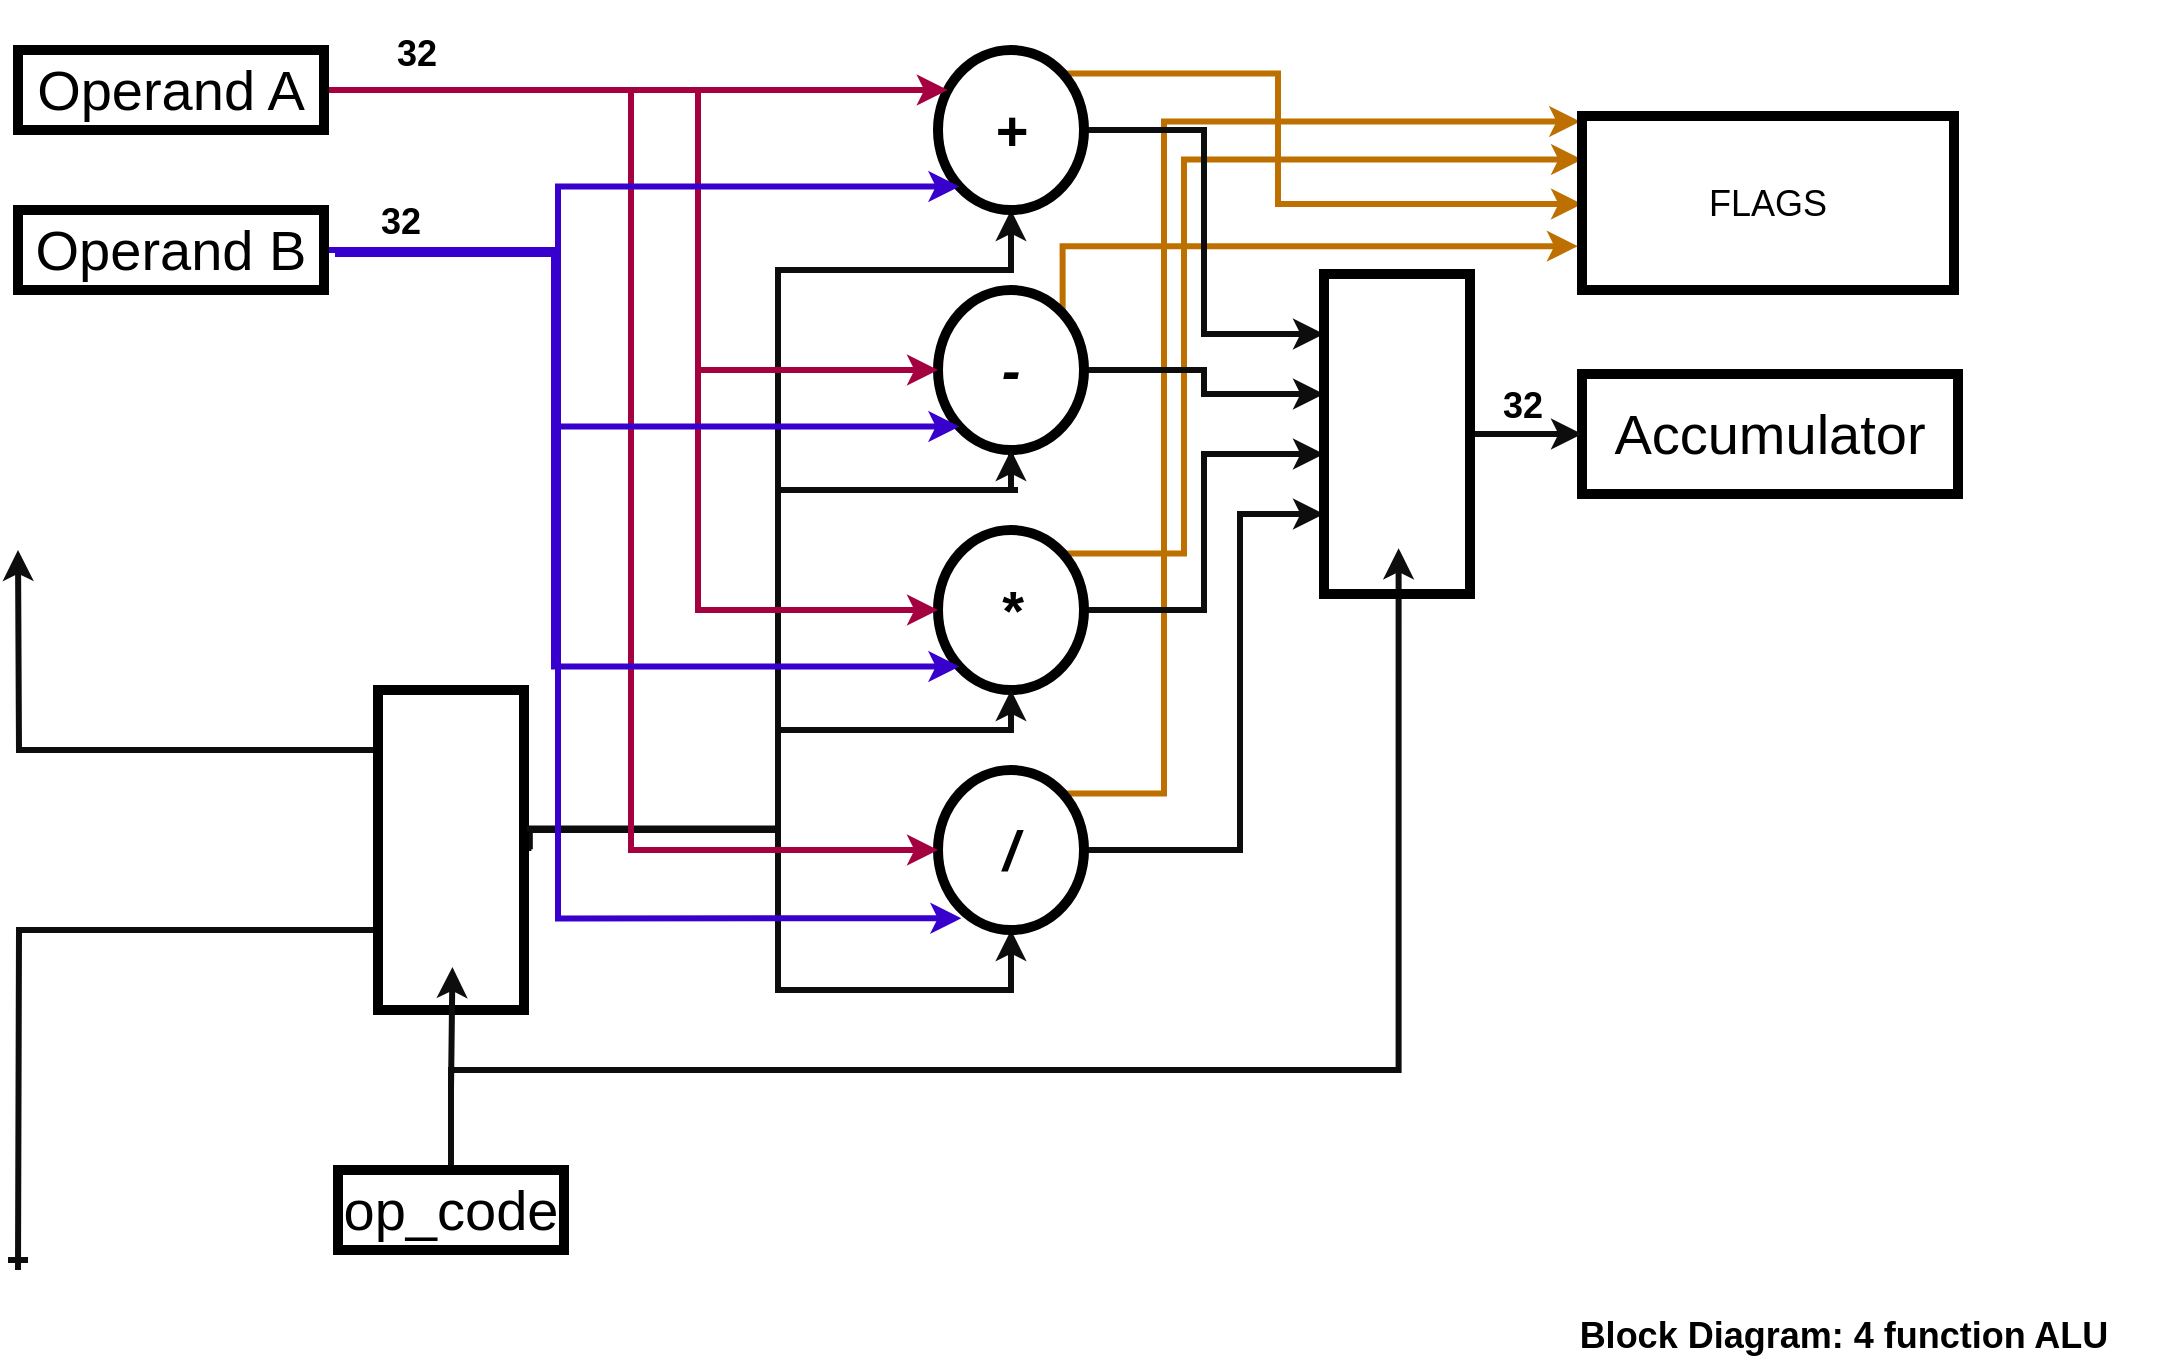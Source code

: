 <mxfile>
    <diagram id="y0tNig0goZ5uAjv0EMks" name="Page-1">
        <mxGraphModel dx="2533" dy="1416" grid="0" gridSize="10" guides="1" tooltips="1" connect="1" arrows="1" fold="1" page="1" pageScale="1" pageWidth="1169" pageHeight="827" background="#FFFFFF" math="0" shadow="0">
            <root>
                <mxCell id="0"/>
                <mxCell id="1" parent="0"/>
                <mxCell id="17" style="edgeStyle=orthogonalEdgeStyle;html=1;exitX=0.003;exitY=0.12;exitDx=0;exitDy=0;exitPerimeter=0;entryX=0.5;entryY=1;entryDx=0;entryDy=0;strokeColor=#0D0D0D;fontSize=28;fontColor=#000000;rounded=0;strokeWidth=3;" edge="1" parent="1" source="20" target="16">
                    <mxGeometry relative="1" as="geometry">
                        <Array as="points">
                            <mxPoint x="304" y="539"/>
                            <mxPoint x="428" y="539"/>
                            <mxPoint x="428" y="259"/>
                            <mxPoint x="545" y="259"/>
                        </Array>
                    </mxGeometry>
                </mxCell>
                <mxCell id="20" style="edgeStyle=orthogonalEdgeStyle;rounded=0;html=1;exitX=1.03;exitY=0.503;exitDx=0;exitDy=0;exitPerimeter=0;entryX=0.5;entryY=1;entryDx=0;entryDy=0;strokeColor=#0D0D0D;fontSize=28;fontColor=#000000;startArrow=none;startFill=0;endArrow=classic;endFill=1;strokeWidth=3;" edge="1" parent="1" source="2" target="13">
                    <mxGeometry relative="1" as="geometry">
                        <Array as="points">
                            <mxPoint x="303" y="539"/>
                            <mxPoint x="428" y="539"/>
                            <mxPoint x="428" y="619"/>
                            <mxPoint x="545" y="619"/>
                        </Array>
                    </mxGeometry>
                </mxCell>
                <mxCell id="24" style="edgeStyle=orthogonalEdgeStyle;rounded=0;html=1;exitX=0;exitY=0;exitDx=0;exitDy=120;exitPerimeter=0;strokeColor=#0D0D0D;strokeWidth=3;fontSize=28;fontColor=#000000;startArrow=none;startFill=0;endArrow=ERone;endFill=0;" edge="1" parent="1" source="2">
                    <mxGeometry relative="1" as="geometry">
                        <mxPoint x="48" y="759.0" as="targetPoint"/>
                    </mxGeometry>
                </mxCell>
                <mxCell id="25" style="edgeStyle=orthogonalEdgeStyle;rounded=0;html=1;exitX=0;exitY=0;exitDx=0;exitDy=30;exitPerimeter=0;strokeColor=#0D0D0D;strokeWidth=3;fontSize=28;fontColor=#000000;startArrow=none;startFill=0;endArrow=classic;endFill=1;" edge="1" parent="1" source="2">
                    <mxGeometry relative="1" as="geometry">
                        <mxPoint x="48" y="399" as="targetPoint"/>
                    </mxGeometry>
                </mxCell>
                <mxCell id="2" value="" style="externalPins=0;recursiveResize=0;shadow=0;dashed=0;align=center;html=1;strokeWidth=5;shape=mxgraph.rtl.abstract.entity;container=1;collapsible=0;kind=mux;drawPins=0;left=4;right=1;bottom=0;top=0;fillColor=none;strokeColor=#000000;" vertex="1" parent="1">
                    <mxGeometry x="228" y="469" width="73" height="160" as="geometry"/>
                </mxCell>
                <mxCell id="43" style="edgeStyle=orthogonalEdgeStyle;rounded=0;html=1;exitX=1;exitY=0.5;exitDx=0;exitDy=0;entryX=0;entryY=0;entryDx=0;entryDy=120;entryPerimeter=0;strokeColor=#0D0D0D;strokeWidth=3;fontSize=28;fontColor=#000000;startArrow=none;startFill=0;endArrow=classic;endFill=1;" edge="1" parent="1" source="13" target="39">
                    <mxGeometry relative="1" as="geometry">
                        <Array as="points">
                            <mxPoint x="659" y="549"/>
                            <mxPoint x="659" y="381"/>
                        </Array>
                    </mxGeometry>
                </mxCell>
                <mxCell id="54" style="edgeStyle=orthogonalEdgeStyle;rounded=0;html=1;exitX=1;exitY=0;exitDx=0;exitDy=0;entryX=-0.005;entryY=0.032;entryDx=0;entryDy=0;entryPerimeter=0;strokeColor=#BD7000;strokeWidth=3;fontSize=18;fontColor=#000000;startArrow=none;startFill=0;endArrow=classic;endFill=1;fillColor=#f0a30a;" edge="1" parent="1" source="13" target="47">
                    <mxGeometry relative="1" as="geometry">
                        <Array as="points">
                            <mxPoint x="621" y="521"/>
                            <mxPoint x="621" y="185"/>
                        </Array>
                    </mxGeometry>
                </mxCell>
                <mxCell id="13" value="&lt;font style=&quot;font-size: 28px;&quot; color=&quot;#000000&quot;&gt;&lt;b&gt;&lt;i&gt;/&lt;/i&gt;&lt;/b&gt;&lt;/font&gt;" style="ellipse;whiteSpace=wrap;html=1;aspect=fixed;strokeColor=#000000;strokeWidth=5;fillColor=none;" vertex="1" parent="1">
                    <mxGeometry x="508" y="509" width="73" height="80" as="geometry"/>
                </mxCell>
                <mxCell id="42" style="edgeStyle=orthogonalEdgeStyle;rounded=0;html=1;exitX=1;exitY=0.5;exitDx=0;exitDy=0;entryX=0;entryY=0;entryDx=0;entryDy=90;entryPerimeter=0;strokeColor=#0D0D0D;strokeWidth=3;fontSize=28;fontColor=#000000;startArrow=none;startFill=0;endArrow=classic;endFill=1;" edge="1" parent="1" source="14" target="39">
                    <mxGeometry relative="1" as="geometry"/>
                </mxCell>
                <mxCell id="51" style="edgeStyle=orthogonalEdgeStyle;rounded=0;html=1;exitX=1;exitY=0;exitDx=0;exitDy=0;entryX=0;entryY=0.25;entryDx=0;entryDy=0;strokeColor=#BD7000;strokeWidth=3;fontSize=18;fontColor=#000000;startArrow=none;startFill=0;endArrow=classic;endFill=1;fillColor=#f0a30a;" edge="1" parent="1" source="14" target="47">
                    <mxGeometry relative="1" as="geometry">
                        <Array as="points">
                            <mxPoint x="631" y="401"/>
                            <mxPoint x="631" y="204"/>
                        </Array>
                    </mxGeometry>
                </mxCell>
                <mxCell id="14" value="&lt;font style=&quot;font-size: 28px;&quot; color=&quot;#000000&quot;&gt;&lt;b&gt;&lt;i&gt;*&lt;/i&gt;&lt;/b&gt;&lt;/font&gt;" style="ellipse;whiteSpace=wrap;html=1;aspect=fixed;strokeColor=#000000;strokeWidth=5;fillColor=none;" vertex="1" parent="1">
                    <mxGeometry x="508" y="389" width="73" height="80" as="geometry"/>
                </mxCell>
                <mxCell id="18" style="edgeStyle=orthogonalEdgeStyle;rounded=0;html=1;exitX=0.5;exitY=1;exitDx=0;exitDy=0;strokeColor=#0D0D0D;fontSize=28;fontColor=#000000;endArrow=none;endFill=0;startArrow=none;startFill=0;strokeWidth=3;entryX=-0.003;entryY=-0.009;entryDx=0;entryDy=0;entryPerimeter=0;" edge="1" parent="1" source="15" target="20">
                    <mxGeometry relative="1" as="geometry">
                        <mxPoint x="348" y="299" as="targetPoint"/>
                        <Array as="points">
                            <mxPoint x="548" y="369"/>
                            <mxPoint x="428" y="369"/>
                            <mxPoint x="428" y="539"/>
                            <mxPoint x="348" y="539"/>
                        </Array>
                    </mxGeometry>
                </mxCell>
                <mxCell id="41" style="edgeStyle=orthogonalEdgeStyle;rounded=0;html=1;exitX=1;exitY=0.5;exitDx=0;exitDy=0;entryX=0;entryY=0;entryDx=0;entryDy=60;entryPerimeter=0;strokeColor=#0D0D0D;strokeWidth=3;fontSize=28;fontColor=#000000;startArrow=none;startFill=0;endArrow=classic;endFill=1;" edge="1" parent="1" source="15" target="39">
                    <mxGeometry relative="1" as="geometry"/>
                </mxCell>
                <mxCell id="53" style="edgeStyle=orthogonalEdgeStyle;rounded=0;html=1;exitX=1;exitY=0;exitDx=0;exitDy=0;entryX=-0.011;entryY=0.748;entryDx=0;entryDy=0;entryPerimeter=0;strokeColor=#BD7000;strokeWidth=3;fontSize=18;fontColor=#000000;startArrow=none;startFill=0;endArrow=classic;endFill=1;fillColor=#f0a30a;" edge="1" parent="1" source="15" target="47">
                    <mxGeometry relative="1" as="geometry">
                        <Array as="points">
                            <mxPoint x="570" y="247"/>
                        </Array>
                    </mxGeometry>
                </mxCell>
                <mxCell id="15" value="&lt;font style=&quot;font-size: 28px;&quot; color=&quot;#000000&quot;&gt;&lt;b&gt;&lt;i&gt;-&lt;/i&gt;&lt;/b&gt;&lt;/font&gt;" style="ellipse;whiteSpace=wrap;html=1;aspect=fixed;strokeColor=#000000;strokeWidth=5;fillColor=none;" vertex="1" parent="1">
                    <mxGeometry x="508" y="269" width="73" height="80" as="geometry"/>
                </mxCell>
                <mxCell id="40" style="edgeStyle=orthogonalEdgeStyle;rounded=0;html=1;exitX=1;exitY=0.5;exitDx=0;exitDy=0;entryX=0;entryY=0;entryDx=0;entryDy=30;entryPerimeter=0;strokeColor=#0D0D0D;strokeWidth=3;fontSize=28;fontColor=#000000;startArrow=none;startFill=0;endArrow=classic;endFill=1;" edge="1" parent="1" source="16" target="39">
                    <mxGeometry relative="1" as="geometry"/>
                </mxCell>
                <mxCell id="49" style="edgeStyle=orthogonalEdgeStyle;rounded=0;html=1;exitX=1;exitY=0;exitDx=0;exitDy=0;strokeColor=#BD7000;strokeWidth=3;fontSize=18;fontColor=#000000;startArrow=none;startFill=0;endArrow=classic;endFill=1;fillColor=#f0a30a;" edge="1" parent="1" source="16" target="47">
                    <mxGeometry relative="1" as="geometry">
                        <Array as="points">
                            <mxPoint x="678" y="160"/>
                            <mxPoint x="678" y="226"/>
                        </Array>
                    </mxGeometry>
                </mxCell>
                <mxCell id="16" value="&lt;font style=&quot;font-size: 28px;&quot; color=&quot;#000000&quot;&gt;&lt;b&gt;&lt;i&gt;+&lt;/i&gt;&lt;/b&gt;&lt;/font&gt;" style="ellipse;whiteSpace=wrap;html=1;aspect=fixed;strokeColor=#000000;strokeWidth=5;fillColor=none;" vertex="1" parent="1">
                    <mxGeometry x="508" y="149" width="73" height="80" as="geometry"/>
                </mxCell>
                <mxCell id="19" style="edgeStyle=orthogonalEdgeStyle;rounded=0;html=1;exitX=0.5;exitY=1;exitDx=0;exitDy=0;entryX=0.5;entryY=1;entryDx=0;entryDy=0;strokeColor=#0D0D0D;fontSize=28;fontColor=#000000;endArrow=classic;endFill=1;startArrow=classic;startFill=1;strokeWidth=3;" edge="1" parent="1" source="15" target="14">
                    <mxGeometry relative="1" as="geometry">
                        <Array as="points">
                            <mxPoint x="548" y="369"/>
                            <mxPoint x="428" y="369"/>
                            <mxPoint x="428" y="489"/>
                            <mxPoint x="548" y="489"/>
                        </Array>
                    </mxGeometry>
                </mxCell>
                <mxCell id="23" style="edgeStyle=orthogonalEdgeStyle;rounded=0;html=1;exitX=0.5;exitY=0;exitDx=0;exitDy=0;entryX=0.51;entryY=0.866;entryDx=0;entryDy=0;entryPerimeter=0;strokeColor=#0D0D0D;strokeWidth=3;fontSize=28;fontColor=#000000;startArrow=none;startFill=0;endArrow=classic;endFill=1;" edge="1" parent="1" source="22" target="2">
                    <mxGeometry relative="1" as="geometry"/>
                </mxCell>
                <mxCell id="48" style="edgeStyle=orthogonalEdgeStyle;rounded=0;html=1;exitX=0.5;exitY=0;exitDx=0;exitDy=0;entryX=0.511;entryY=0.857;entryDx=0;entryDy=0;entryPerimeter=0;strokeColor=#0D0D0D;strokeWidth=3;fontSize=18;fontColor=#000000;startArrow=none;startFill=0;endArrow=classic;endFill=1;" edge="1" parent="1" source="22" target="39">
                    <mxGeometry relative="1" as="geometry">
                        <Array as="points">
                            <mxPoint x="265" y="659"/>
                            <mxPoint x="738" y="659"/>
                        </Array>
                    </mxGeometry>
                </mxCell>
                <mxCell id="22" value="op_code" style="rounded=0;whiteSpace=wrap;html=1;strokeColor=#000000;strokeWidth=5;fontSize=28;fontColor=#000000;fillColor=none;" vertex="1" parent="1">
                    <mxGeometry x="208" y="709" width="113" height="40" as="geometry"/>
                </mxCell>
                <mxCell id="28" style="edgeStyle=orthogonalEdgeStyle;rounded=0;html=1;strokeColor=#A50040;strokeWidth=3;fontSize=28;fontColor=#000000;startArrow=none;startFill=0;endArrow=classic;endFill=1;fillColor=#d80073;" edge="1" parent="1" source="26" target="16">
                    <mxGeometry relative="1" as="geometry">
                        <Array as="points">
                            <mxPoint x="438" y="169"/>
                            <mxPoint x="438" y="169"/>
                        </Array>
                    </mxGeometry>
                </mxCell>
                <mxCell id="30" style="edgeStyle=orthogonalEdgeStyle;rounded=0;html=1;exitX=1;exitY=0.5;exitDx=0;exitDy=0;entryX=0;entryY=0.5;entryDx=0;entryDy=0;strokeColor=#A50040;strokeWidth=3;fontSize=28;fontColor=#000000;startArrow=none;startFill=0;endArrow=classic;endFill=1;fillColor=#d80073;" edge="1" parent="1" source="26" target="15">
                    <mxGeometry relative="1" as="geometry">
                        <Array as="points">
                            <mxPoint x="388" y="169"/>
                            <mxPoint x="388" y="309"/>
                        </Array>
                    </mxGeometry>
                </mxCell>
                <mxCell id="32" style="edgeStyle=orthogonalEdgeStyle;rounded=0;html=1;exitX=1;exitY=0.5;exitDx=0;exitDy=0;entryX=0;entryY=0.5;entryDx=0;entryDy=0;strokeColor=#A50040;strokeWidth=3;fontSize=28;fontColor=#000000;startArrow=none;startFill=0;endArrow=classic;endFill=1;fillColor=#d80073;" edge="1" parent="1" source="26" target="14">
                    <mxGeometry relative="1" as="geometry">
                        <Array as="points">
                            <mxPoint x="388" y="169"/>
                            <mxPoint x="388" y="429"/>
                        </Array>
                    </mxGeometry>
                </mxCell>
                <mxCell id="33" style="edgeStyle=orthogonalEdgeStyle;rounded=0;html=1;exitX=1;exitY=0.5;exitDx=0;exitDy=0;entryX=0;entryY=0.5;entryDx=0;entryDy=0;strokeColor=#A50040;strokeWidth=3;fontSize=28;fontColor=#000000;startArrow=none;startFill=0;endArrow=classic;endFill=1;fillColor=#d80073;" edge="1" parent="1" source="26" target="13">
                    <mxGeometry relative="1" as="geometry"/>
                </mxCell>
                <mxCell id="26" value="Operand A" style="rounded=0;whiteSpace=wrap;html=1;strokeColor=#000000;strokeWidth=5;fontSize=28;fontColor=#000000;fillColor=none;" vertex="1" parent="1">
                    <mxGeometry x="48" y="149" width="153" height="40" as="geometry"/>
                </mxCell>
                <mxCell id="29" style="edgeStyle=orthogonalEdgeStyle;rounded=0;html=1;exitX=1;exitY=0.5;exitDx=0;exitDy=0;entryX=0;entryY=1;entryDx=0;entryDy=0;strokeColor=#3700CC;strokeWidth=3;fontSize=28;fontColor=#000000;startArrow=none;startFill=0;endArrow=classic;endFill=1;fillColor=#6a00ff;" edge="1" parent="1" source="27" target="16">
                    <mxGeometry relative="1" as="geometry">
                        <Array as="points">
                            <mxPoint x="318" y="249"/>
                            <mxPoint x="318" y="217"/>
                        </Array>
                    </mxGeometry>
                </mxCell>
                <mxCell id="34" style="edgeStyle=orthogonalEdgeStyle;rounded=0;html=1;exitX=1;exitY=0.5;exitDx=0;exitDy=0;entryX=0.16;entryY=0.927;entryDx=0;entryDy=0;entryPerimeter=0;strokeColor=#3700CC;strokeWidth=3;fontSize=28;fontColor=#000000;startArrow=none;startFill=0;endArrow=classic;endFill=1;fillColor=#6a00ff;" edge="1" parent="1" source="27" target="13">
                    <mxGeometry relative="1" as="geometry">
                        <Array as="points">
                            <mxPoint x="318" y="249"/>
                            <mxPoint x="318" y="583"/>
                        </Array>
                    </mxGeometry>
                </mxCell>
                <mxCell id="36" style="edgeStyle=orthogonalEdgeStyle;rounded=0;html=1;exitX=1;exitY=0.5;exitDx=0;exitDy=0;entryX=0;entryY=1;entryDx=0;entryDy=0;strokeColor=#3700CC;strokeWidth=3;fontSize=28;fontColor=#000000;startArrow=none;startFill=0;endArrow=classic;endFill=1;fillColor=#6a00ff;" edge="1" parent="1" source="27" target="15">
                    <mxGeometry relative="1" as="geometry">
                        <Array as="points">
                            <mxPoint x="317" y="249"/>
                            <mxPoint x="317" y="337"/>
                        </Array>
                    </mxGeometry>
                </mxCell>
                <mxCell id="37" style="edgeStyle=orthogonalEdgeStyle;rounded=0;html=1;exitX=1;exitY=0.5;exitDx=0;exitDy=0;entryX=0;entryY=1;entryDx=0;entryDy=0;strokeColor=#3700CC;strokeWidth=3;fontSize=28;fontColor=#000000;startArrow=none;startFill=0;endArrow=classic;endFill=1;fillColor=#6a00ff;" edge="1" parent="1" source="27" target="14">
                    <mxGeometry relative="1" as="geometry">
                        <Array as="points">
                            <mxPoint x="208" y="251"/>
                            <mxPoint x="316" y="251"/>
                            <mxPoint x="316" y="457"/>
                        </Array>
                    </mxGeometry>
                </mxCell>
                <mxCell id="27" value="Operand B" style="rounded=0;whiteSpace=wrap;html=1;strokeColor=#000000;strokeWidth=5;fontSize=28;fontColor=#000000;fillColor=none;" vertex="1" parent="1">
                    <mxGeometry x="48" y="229" width="153" height="40" as="geometry"/>
                </mxCell>
                <mxCell id="38" value="Accumulator" style="rounded=0;whiteSpace=wrap;html=1;strokeColor=#000000;strokeWidth=5;fontSize=28;fontColor=#000000;fillColor=none;" vertex="1" parent="1">
                    <mxGeometry x="830" y="311" width="188" height="60" as="geometry"/>
                </mxCell>
                <mxCell id="44" style="edgeStyle=orthogonalEdgeStyle;rounded=0;html=1;exitX=0;exitY=0;exitDx=73;exitDy=80;exitPerimeter=0;entryX=0;entryY=0.5;entryDx=0;entryDy=0;strokeColor=#0D0D0D;strokeWidth=3;fontSize=28;fontColor=#000000;startArrow=none;startFill=0;endArrow=classic;endFill=1;" edge="1" parent="1" source="39" target="38">
                    <mxGeometry relative="1" as="geometry"/>
                </mxCell>
                <mxCell id="39" value="" style="externalPins=0;recursiveResize=0;shadow=0;dashed=0;align=center;html=1;strokeWidth=5;shape=mxgraph.rtl.abstract.entity;container=1;collapsible=0;kind=mux;drawPins=0;left=4;right=1;bottom=0;top=0;fillColor=none;strokeColor=#000000;" vertex="1" parent="1">
                    <mxGeometry x="701" y="261" width="73" height="160" as="geometry"/>
                </mxCell>
                <mxCell id="45" value="&lt;font style=&quot;font-size: 18px;&quot;&gt;&lt;b&gt;32&lt;/b&gt;&lt;/font&gt;" style="text;html=1;align=center;verticalAlign=middle;resizable=0;points=[];autosize=1;strokeColor=none;fillColor=none;fontSize=28;fontColor=#000000;" vertex="1" parent="1">
                    <mxGeometry x="781" y="300" width="38" height="46" as="geometry"/>
                </mxCell>
                <mxCell id="47" value="FLAGS" style="rounded=0;whiteSpace=wrap;html=1;strokeColor=#000000;strokeWidth=5;fontSize=18;fontColor=#000000;fillColor=none;" vertex="1" parent="1">
                    <mxGeometry x="830" y="182" width="186" height="87" as="geometry"/>
                </mxCell>
                <mxCell id="55" value="&lt;b&gt;Block Diagram: 4 function ALU&lt;/b&gt;" style="text;html=1;strokeColor=none;fillColor=none;align=center;verticalAlign=middle;whiteSpace=wrap;rounded=0;strokeWidth=5;fontSize=18;fontColor=#000000;" vertex="1" parent="1">
                    <mxGeometry x="796" y="777" width="330" height="30" as="geometry"/>
                </mxCell>
                <mxCell id="56" value="&lt;font style=&quot;font-size: 18px;&quot;&gt;&lt;b&gt;32&lt;/b&gt;&lt;/font&gt;" style="text;html=1;align=center;verticalAlign=middle;resizable=0;points=[];autosize=1;strokeColor=none;fillColor=none;fontSize=28;fontColor=#000000;" vertex="1" parent="1">
                    <mxGeometry x="228" y="124" width="38" height="46" as="geometry"/>
                </mxCell>
                <mxCell id="57" value="&lt;font style=&quot;font-size: 18px;&quot;&gt;&lt;b&gt;32&lt;/b&gt;&lt;/font&gt;" style="text;html=1;align=center;verticalAlign=middle;resizable=0;points=[];autosize=1;strokeColor=none;fillColor=none;fontSize=28;fontColor=#000000;" vertex="1" parent="1">
                    <mxGeometry x="220" y="208" width="38" height="46" as="geometry"/>
                </mxCell>
            </root>
        </mxGraphModel>
    </diagram>
</mxfile>
